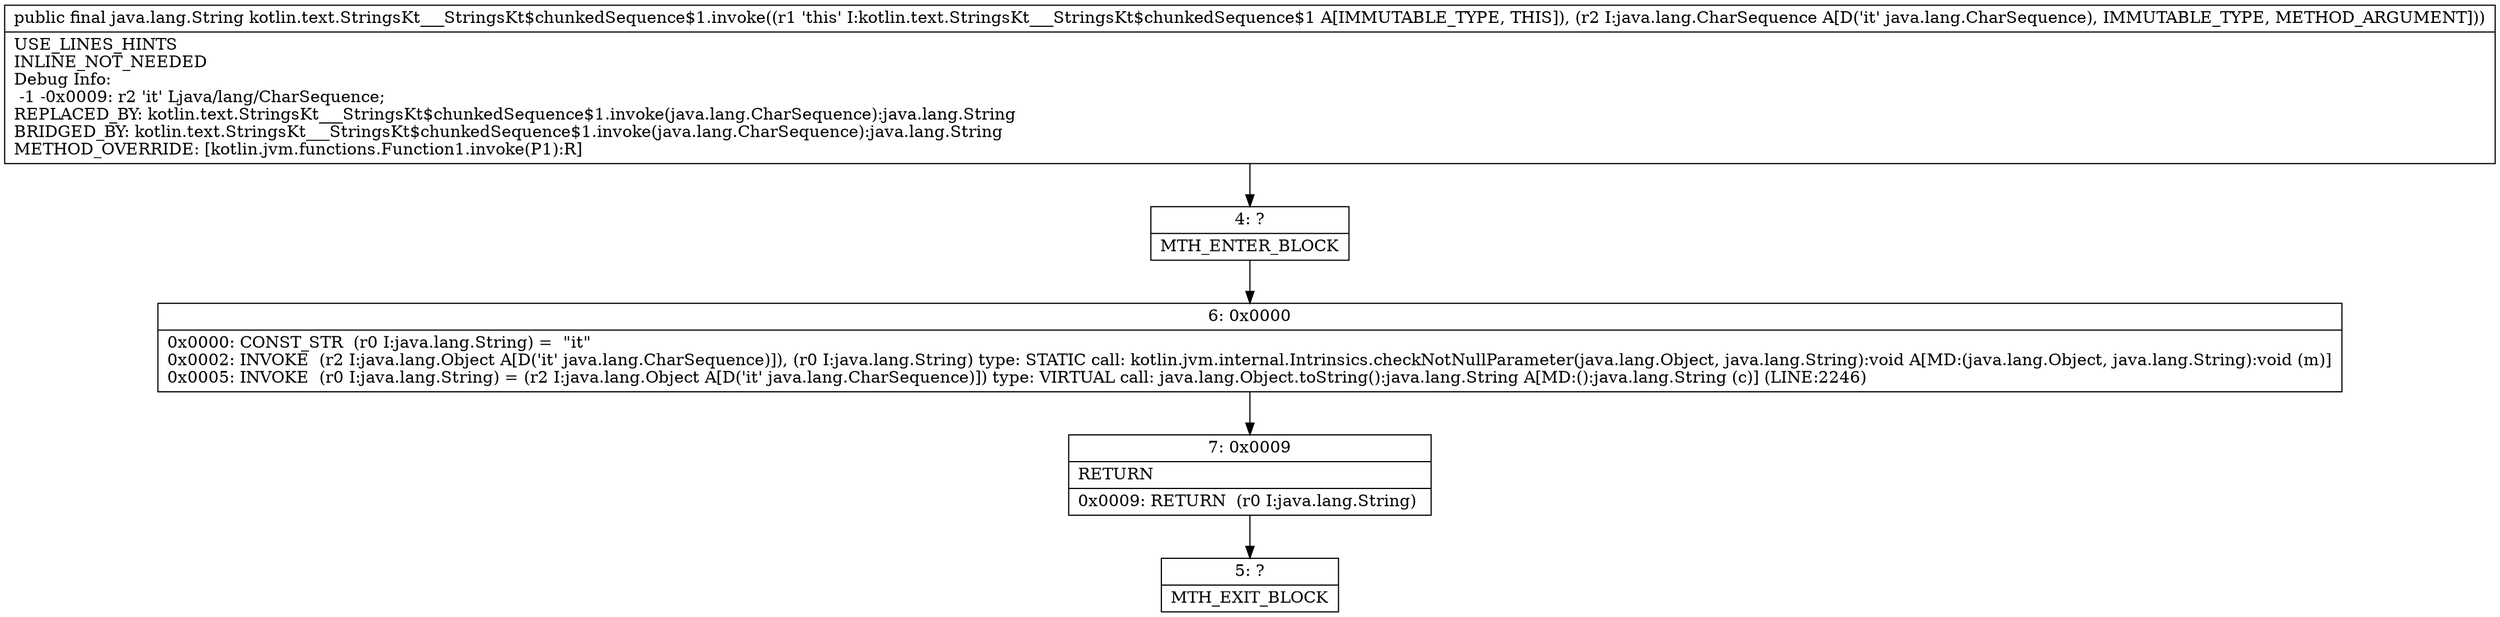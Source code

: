 digraph "CFG forkotlin.text.StringsKt___StringsKt$chunkedSequence$1.invoke(Ljava\/lang\/CharSequence;)Ljava\/lang\/String;" {
Node_4 [shape=record,label="{4\:\ ?|MTH_ENTER_BLOCK\l}"];
Node_6 [shape=record,label="{6\:\ 0x0000|0x0000: CONST_STR  (r0 I:java.lang.String) =  \"it\" \l0x0002: INVOKE  (r2 I:java.lang.Object A[D('it' java.lang.CharSequence)]), (r0 I:java.lang.String) type: STATIC call: kotlin.jvm.internal.Intrinsics.checkNotNullParameter(java.lang.Object, java.lang.String):void A[MD:(java.lang.Object, java.lang.String):void (m)]\l0x0005: INVOKE  (r0 I:java.lang.String) = (r2 I:java.lang.Object A[D('it' java.lang.CharSequence)]) type: VIRTUAL call: java.lang.Object.toString():java.lang.String A[MD:():java.lang.String (c)] (LINE:2246)\l}"];
Node_7 [shape=record,label="{7\:\ 0x0009|RETURN\l|0x0009: RETURN  (r0 I:java.lang.String) \l}"];
Node_5 [shape=record,label="{5\:\ ?|MTH_EXIT_BLOCK\l}"];
MethodNode[shape=record,label="{public final java.lang.String kotlin.text.StringsKt___StringsKt$chunkedSequence$1.invoke((r1 'this' I:kotlin.text.StringsKt___StringsKt$chunkedSequence$1 A[IMMUTABLE_TYPE, THIS]), (r2 I:java.lang.CharSequence A[D('it' java.lang.CharSequence), IMMUTABLE_TYPE, METHOD_ARGUMENT]))  | USE_LINES_HINTS\lINLINE_NOT_NEEDED\lDebug Info:\l  \-1 \-0x0009: r2 'it' Ljava\/lang\/CharSequence;\lREPLACED_BY: kotlin.text.StringsKt___StringsKt$chunkedSequence$1.invoke(java.lang.CharSequence):java.lang.String\lBRIDGED_BY: kotlin.text.StringsKt___StringsKt$chunkedSequence$1.invoke(java.lang.CharSequence):java.lang.String\lMETHOD_OVERRIDE: [kotlin.jvm.functions.Function1.invoke(P1):R]\l}"];
MethodNode -> Node_4;Node_4 -> Node_6;
Node_6 -> Node_7;
Node_7 -> Node_5;
}

